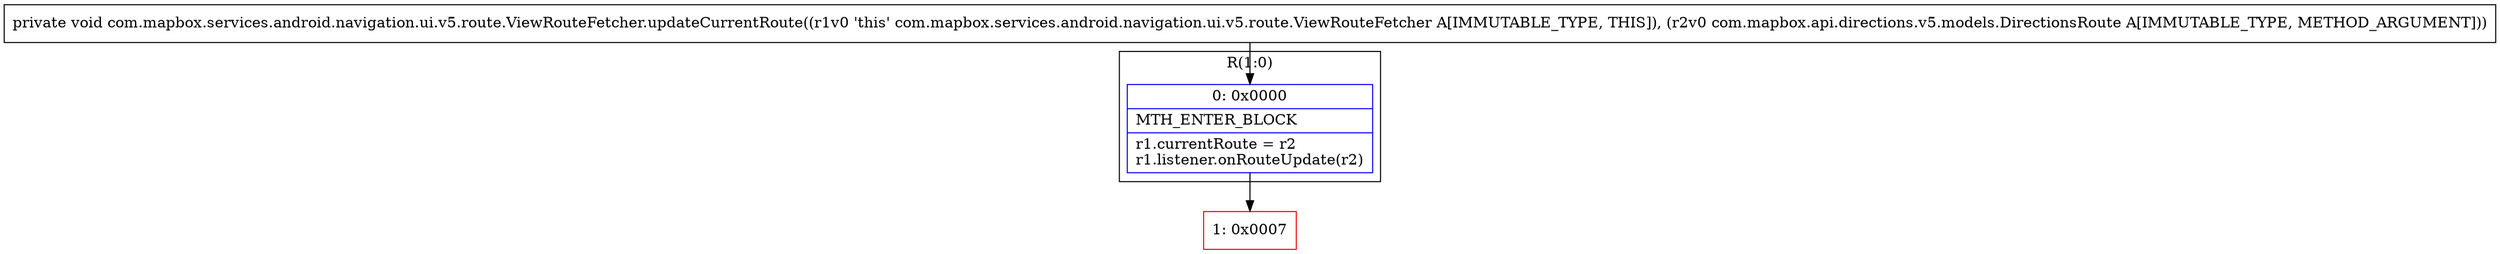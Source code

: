 digraph "CFG forcom.mapbox.services.android.navigation.ui.v5.route.ViewRouteFetcher.updateCurrentRoute(Lcom\/mapbox\/api\/directions\/v5\/models\/DirectionsRoute;)V" {
subgraph cluster_Region_330952116 {
label = "R(1:0)";
node [shape=record,color=blue];
Node_0 [shape=record,label="{0\:\ 0x0000|MTH_ENTER_BLOCK\l|r1.currentRoute = r2\lr1.listener.onRouteUpdate(r2)\l}"];
}
Node_1 [shape=record,color=red,label="{1\:\ 0x0007}"];
MethodNode[shape=record,label="{private void com.mapbox.services.android.navigation.ui.v5.route.ViewRouteFetcher.updateCurrentRoute((r1v0 'this' com.mapbox.services.android.navigation.ui.v5.route.ViewRouteFetcher A[IMMUTABLE_TYPE, THIS]), (r2v0 com.mapbox.api.directions.v5.models.DirectionsRoute A[IMMUTABLE_TYPE, METHOD_ARGUMENT])) }"];
MethodNode -> Node_0;
Node_0 -> Node_1;
}

